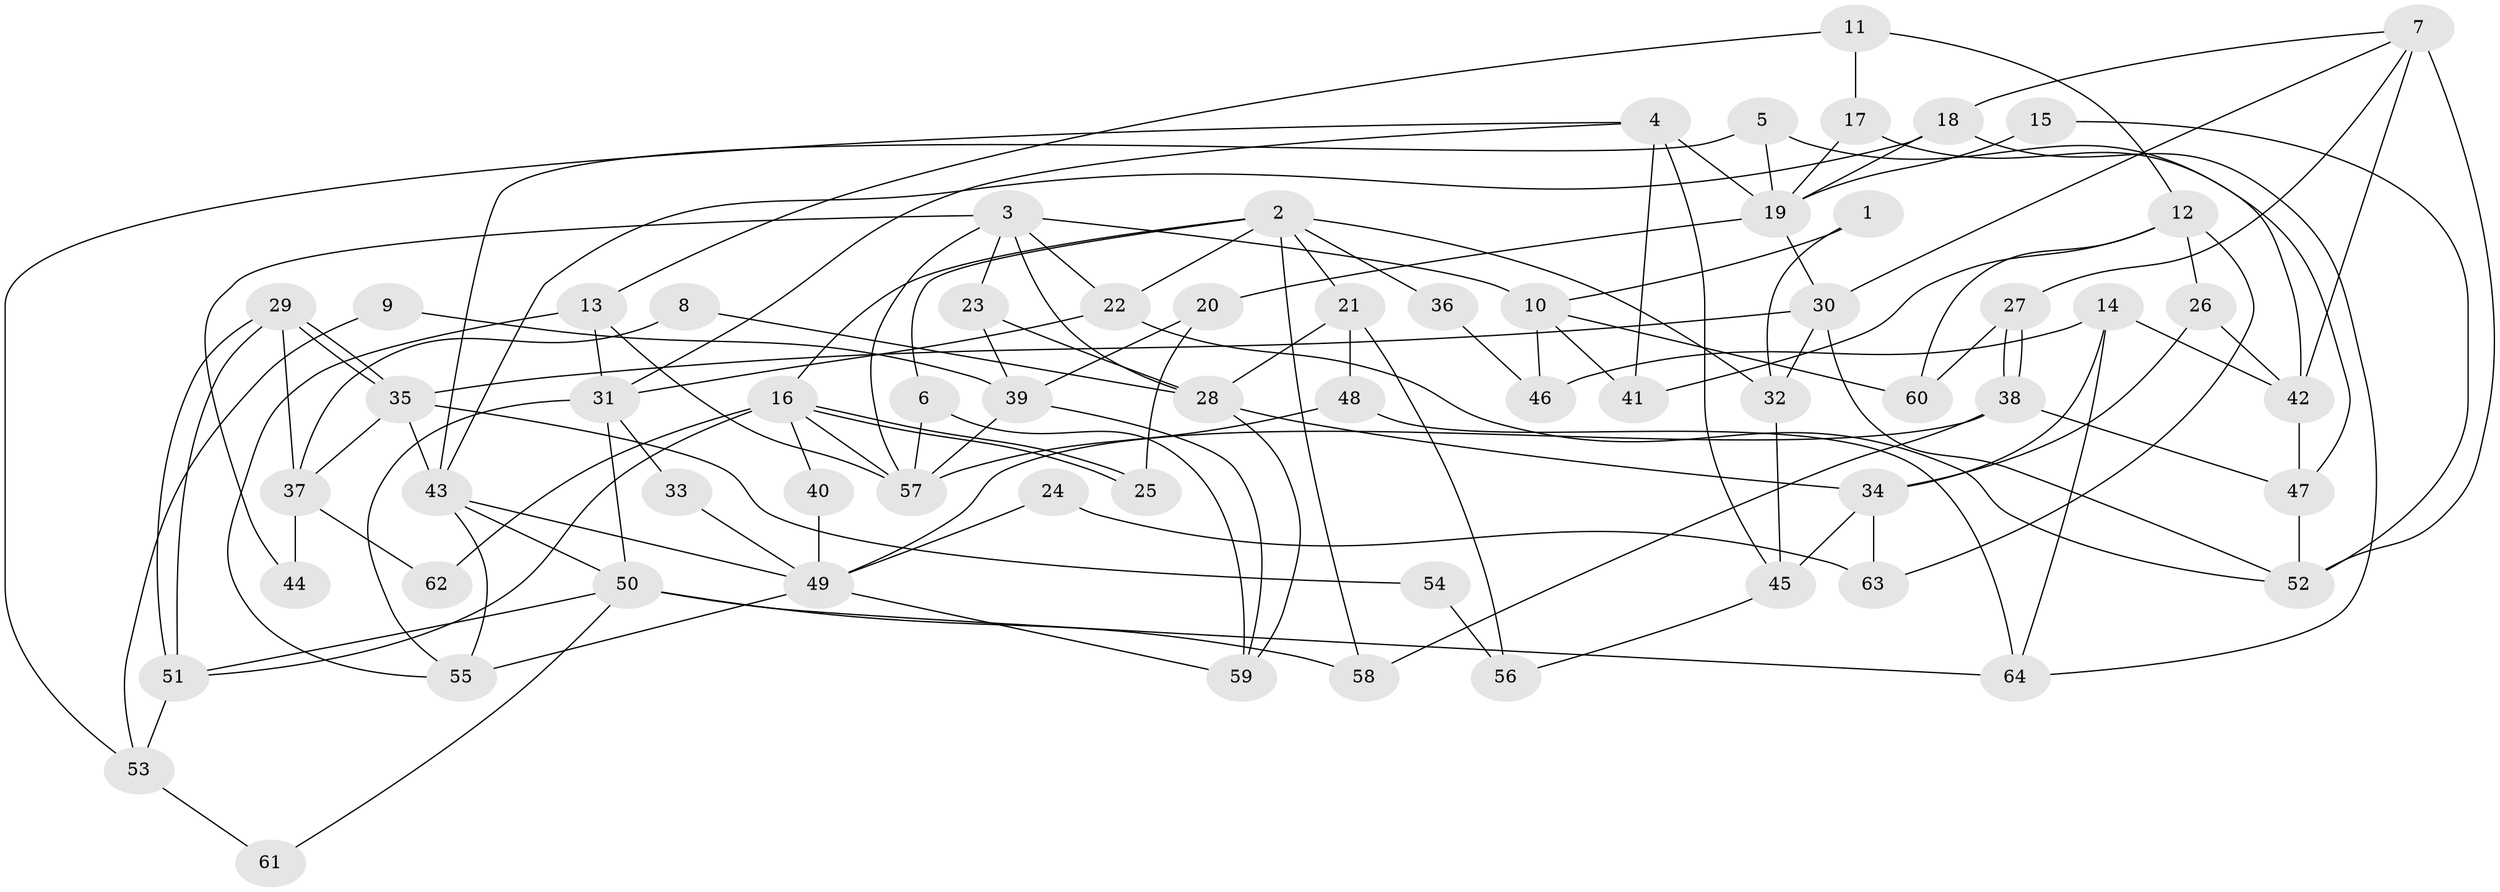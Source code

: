 // coarse degree distribution, {2: 0.22727272727272727, 1: 0.022727272727272728, 3: 0.18181818181818182, 4: 0.20454545454545456, 5: 0.18181818181818182, 6: 0.045454545454545456, 9: 0.06818181818181818, 7: 0.045454545454545456, 8: 0.022727272727272728}
// Generated by graph-tools (version 1.1) at 2025/55/03/04/25 21:55:18]
// undirected, 64 vertices, 128 edges
graph export_dot {
graph [start="1"]
  node [color=gray90,style=filled];
  1;
  2;
  3;
  4;
  5;
  6;
  7;
  8;
  9;
  10;
  11;
  12;
  13;
  14;
  15;
  16;
  17;
  18;
  19;
  20;
  21;
  22;
  23;
  24;
  25;
  26;
  27;
  28;
  29;
  30;
  31;
  32;
  33;
  34;
  35;
  36;
  37;
  38;
  39;
  40;
  41;
  42;
  43;
  44;
  45;
  46;
  47;
  48;
  49;
  50;
  51;
  52;
  53;
  54;
  55;
  56;
  57;
  58;
  59;
  60;
  61;
  62;
  63;
  64;
  1 -- 10;
  1 -- 32;
  2 -- 16;
  2 -- 58;
  2 -- 6;
  2 -- 21;
  2 -- 22;
  2 -- 32;
  2 -- 36;
  3 -- 57;
  3 -- 22;
  3 -- 10;
  3 -- 23;
  3 -- 28;
  3 -- 44;
  4 -- 45;
  4 -- 31;
  4 -- 19;
  4 -- 41;
  4 -- 53;
  5 -- 43;
  5 -- 19;
  5 -- 47;
  6 -- 57;
  6 -- 59;
  7 -- 42;
  7 -- 52;
  7 -- 18;
  7 -- 27;
  7 -- 30;
  8 -- 37;
  8 -- 28;
  9 -- 39;
  9 -- 53;
  10 -- 41;
  10 -- 46;
  10 -- 60;
  11 -- 13;
  11 -- 17;
  11 -- 12;
  12 -- 60;
  12 -- 26;
  12 -- 41;
  12 -- 63;
  13 -- 57;
  13 -- 31;
  13 -- 55;
  14 -- 34;
  14 -- 64;
  14 -- 42;
  14 -- 46;
  15 -- 52;
  15 -- 19;
  16 -- 51;
  16 -- 25;
  16 -- 25;
  16 -- 40;
  16 -- 57;
  16 -- 62;
  17 -- 42;
  17 -- 19;
  18 -- 19;
  18 -- 43;
  18 -- 64;
  19 -- 30;
  19 -- 20;
  20 -- 39;
  20 -- 25;
  21 -- 28;
  21 -- 48;
  21 -- 56;
  22 -- 31;
  22 -- 52;
  23 -- 28;
  23 -- 39;
  24 -- 63;
  24 -- 49;
  26 -- 42;
  26 -- 34;
  27 -- 38;
  27 -- 38;
  27 -- 60;
  28 -- 59;
  28 -- 34;
  29 -- 35;
  29 -- 35;
  29 -- 51;
  29 -- 51;
  29 -- 37;
  30 -- 52;
  30 -- 32;
  30 -- 35;
  31 -- 50;
  31 -- 55;
  31 -- 33;
  32 -- 45;
  33 -- 49;
  34 -- 45;
  34 -- 63;
  35 -- 37;
  35 -- 43;
  35 -- 54;
  36 -- 46;
  37 -- 44;
  37 -- 62;
  38 -- 49;
  38 -- 47;
  38 -- 58;
  39 -- 59;
  39 -- 57;
  40 -- 49;
  42 -- 47;
  43 -- 49;
  43 -- 50;
  43 -- 55;
  45 -- 56;
  47 -- 52;
  48 -- 57;
  48 -- 64;
  49 -- 55;
  49 -- 59;
  50 -- 64;
  50 -- 51;
  50 -- 58;
  50 -- 61;
  51 -- 53;
  53 -- 61;
  54 -- 56;
}
